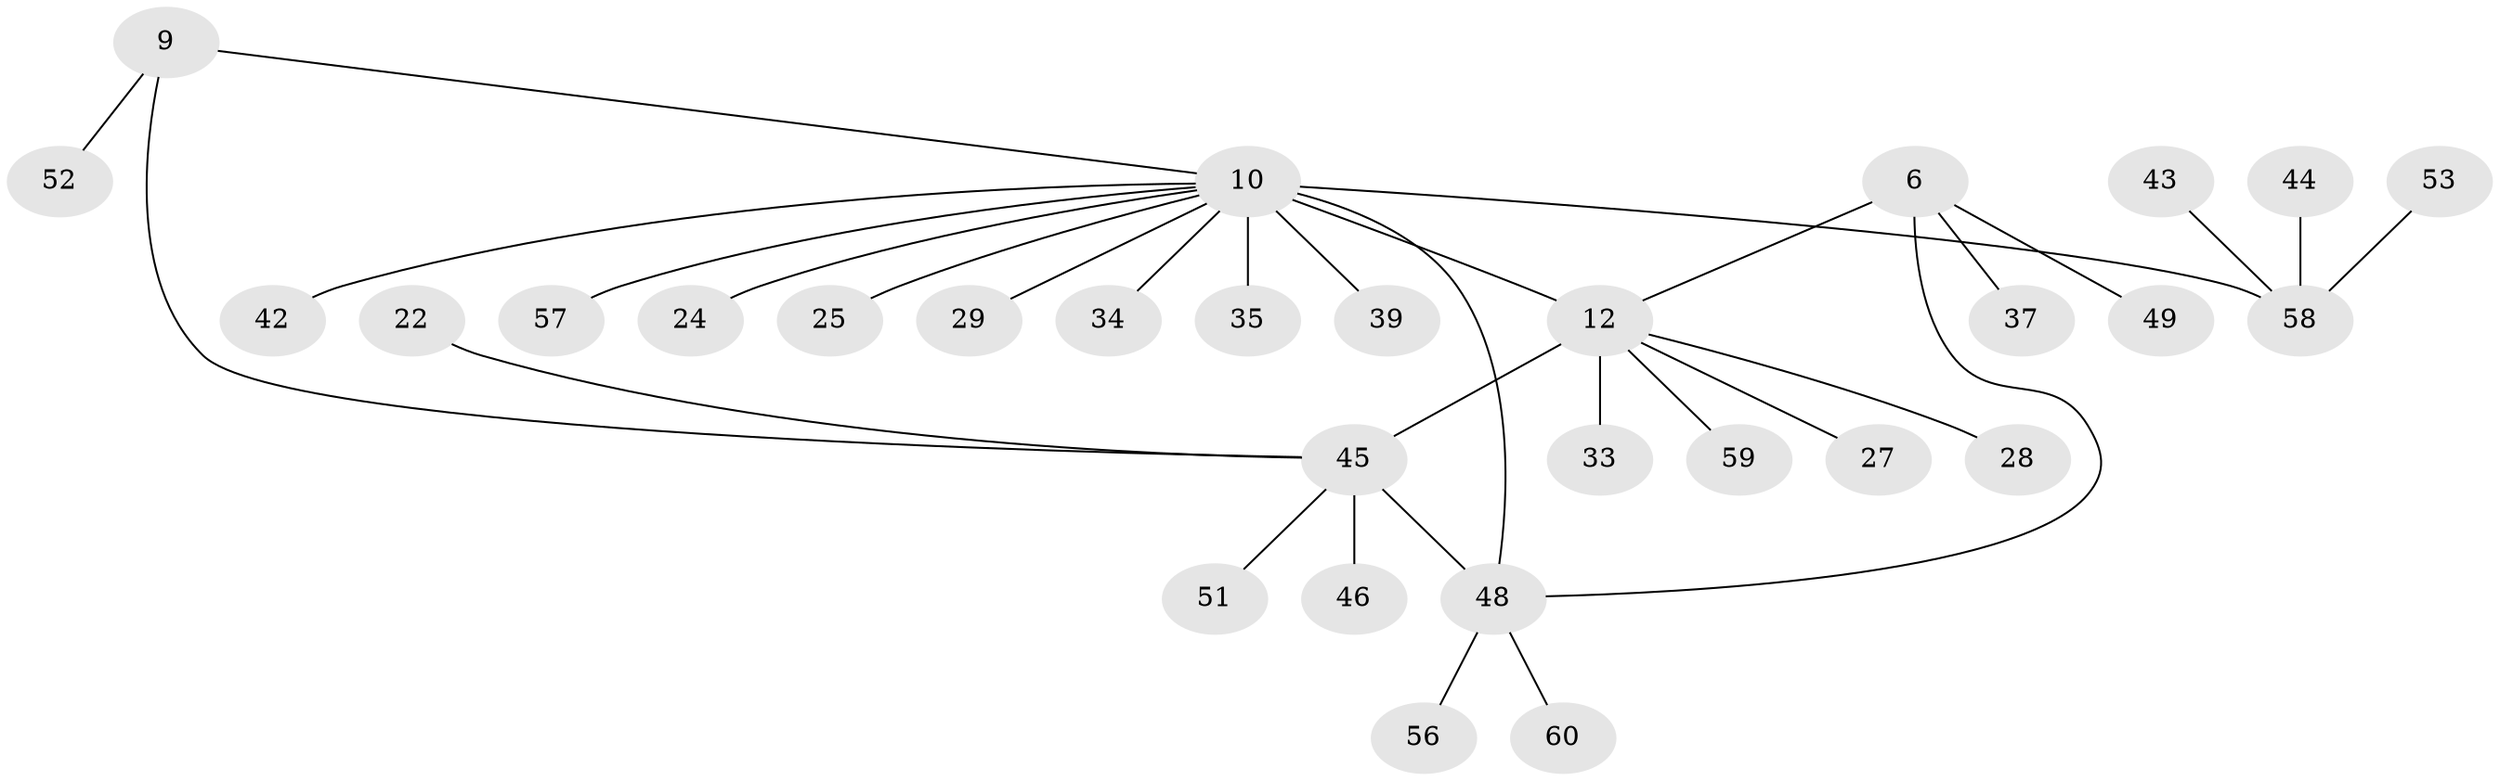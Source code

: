 // original degree distribution, {8: 0.016666666666666666, 5: 0.06666666666666667, 7: 0.03333333333333333, 3: 0.1, 4: 0.1, 6: 0.03333333333333333, 9: 0.016666666666666666, 1: 0.5833333333333334, 2: 0.05}
// Generated by graph-tools (version 1.1) at 2025/56/03/09/25 04:56:02]
// undirected, 30 vertices, 32 edges
graph export_dot {
graph [start="1"]
  node [color=gray90,style=filled];
  6;
  9 [super="+7"];
  10 [super="+3"];
  12 [super="+11+5"];
  22;
  24;
  25;
  27;
  28;
  29;
  33;
  34;
  35;
  37 [super="+31"];
  39;
  42;
  43;
  44;
  45 [super="+41+8+32"];
  46;
  48 [super="+14"];
  49;
  51;
  52 [super="+36"];
  53;
  56 [super="+50+55"];
  57;
  58 [super="+21+26+54+16+40"];
  59;
  60 [super="+38+47"];
  6 -- 49;
  6 -- 37;
  6 -- 48;
  6 -- 12 [weight=2];
  9 -- 10 [weight=2];
  9 -- 52;
  9 -- 45 [weight=3];
  10 -- 12 [weight=3];
  10 -- 34;
  10 -- 35;
  10 -- 39;
  10 -- 48 [weight=2];
  10 -- 57;
  10 -- 42;
  10 -- 24;
  10 -- 25;
  10 -- 29;
  10 -- 58 [weight=2];
  12 -- 27;
  12 -- 59;
  12 -- 28;
  12 -- 45 [weight=3];
  12 -- 33;
  22 -- 45;
  43 -- 58;
  44 -- 58;
  45 -- 48 [weight=2];
  45 -- 51;
  45 -- 46;
  48 -- 56;
  48 -- 60;
  53 -- 58;
}
